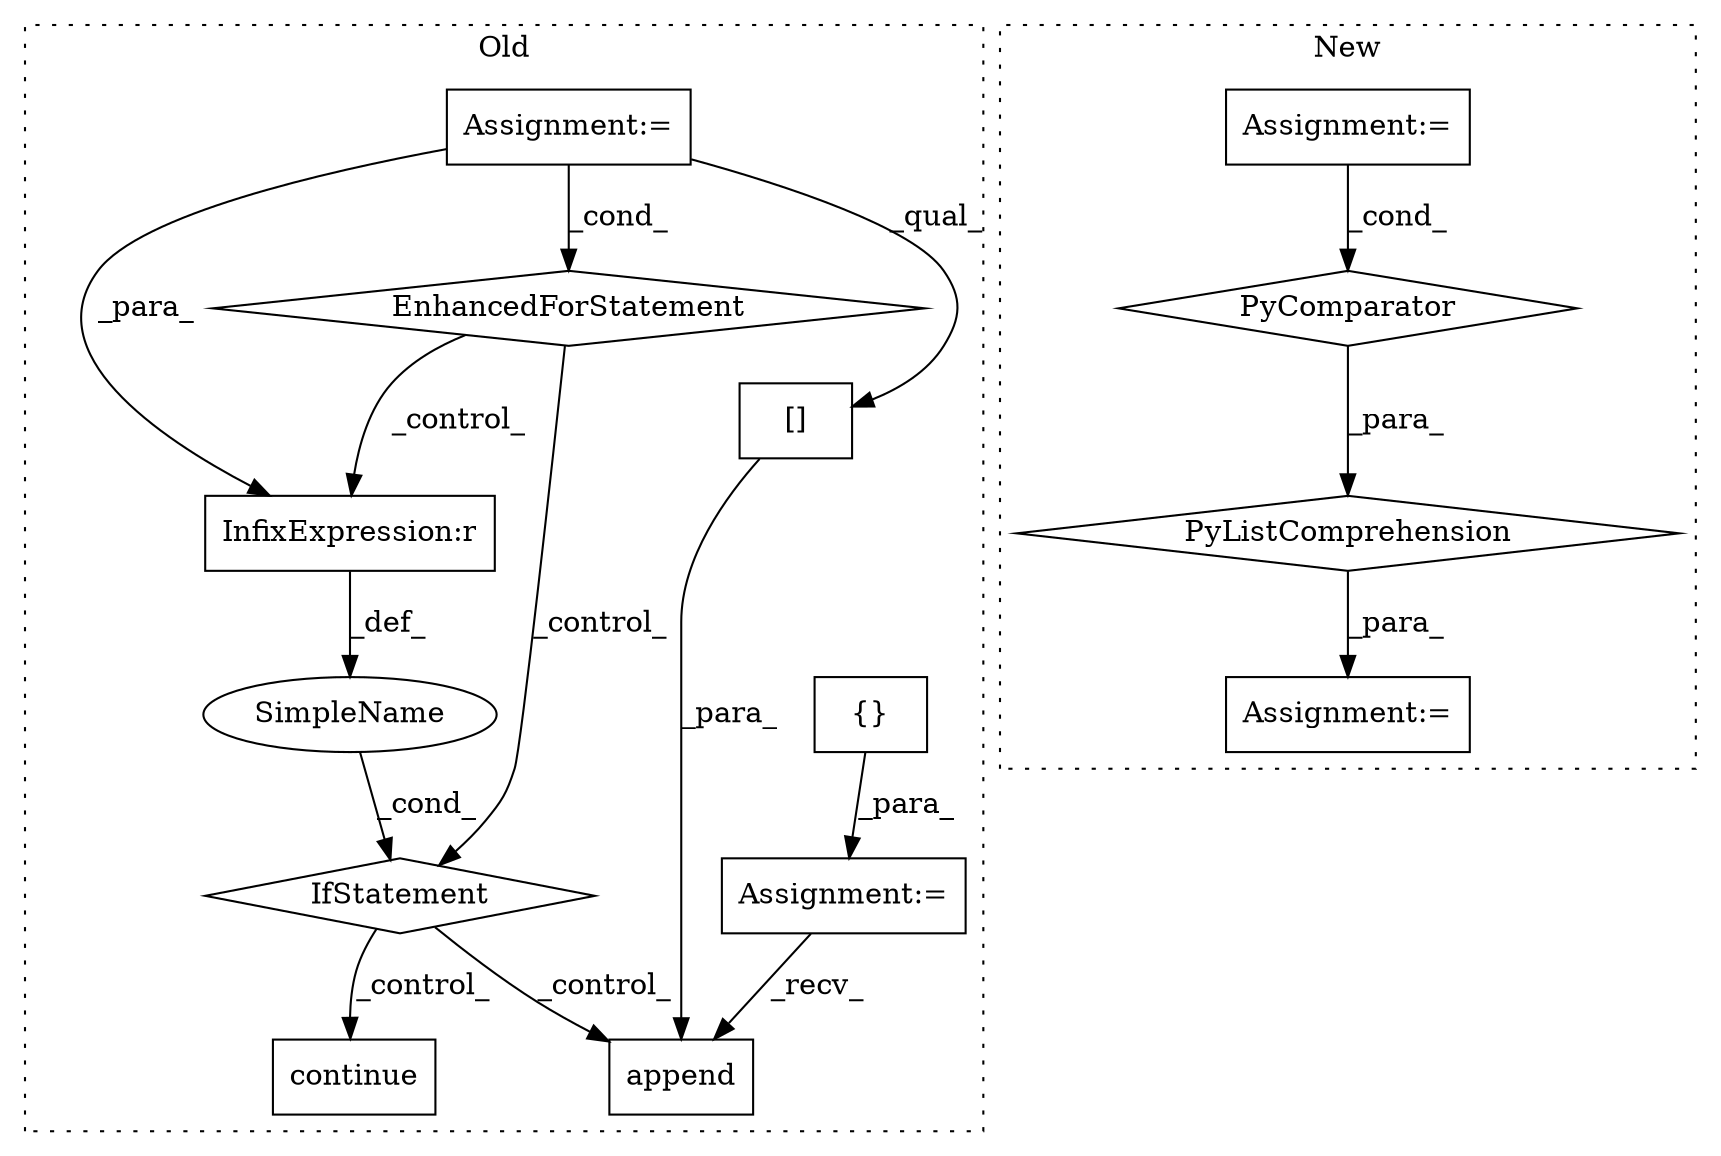 digraph G {
subgraph cluster0 {
1 [label="continue" a="18" s="1467" l="9" shape="box"];
4 [label="IfStatement" a="25" s="1406,1455" l="4,2" shape="diamond"];
5 [label="SimpleName" a="42" s="" l="" shape="ellipse"];
8 [label="Assignment:=" a="7" s="571" l="11" shape="box"];
9 [label="EnhancedForStatement" a="70" s="1292,1396" l="53,2" shape="diamond"];
10 [label="InfixExpression:r" a="27" s="1446" l="4" shape="box"];
11 [label="append" a="32" s="1618,1660" l="7,1" shape="box"];
12 [label="Assignment:=" a="7" s="1226" l="1" shape="box"];
13 [label="{}" a="4" s="1252" l="2" shape="box"];
14 [label="[]" a="2" s="1625,1659" l="28,1" shape="box"];
label = "Old";
style="dotted";
}
subgraph cluster1 {
2 [label="PyComparator" a="113" s="1146" l="63" shape="diamond"];
3 [label="Assignment:=" a="7" s="1146" l="63" shape="box"];
6 [label="PyListComprehension" a="109" s="1046" l="171" shape="diamond"];
7 [label="Assignment:=" a="7" s="1034" l="12" shape="box"];
label = "New";
style="dotted";
}
2 -> 6 [label="_para_"];
3 -> 2 [label="_cond_"];
4 -> 11 [label="_control_"];
4 -> 1 [label="_control_"];
5 -> 4 [label="_cond_"];
6 -> 7 [label="_para_"];
8 -> 10 [label="_para_"];
8 -> 9 [label="_cond_"];
8 -> 14 [label="_qual_"];
9 -> 10 [label="_control_"];
9 -> 4 [label="_control_"];
10 -> 5 [label="_def_"];
12 -> 11 [label="_recv_"];
13 -> 12 [label="_para_"];
14 -> 11 [label="_para_"];
}